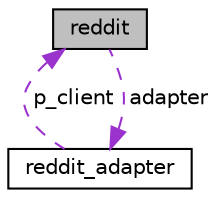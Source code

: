 digraph "reddit"
{
 // LATEX_PDF_SIZE
  edge [fontname="Helvetica",fontsize="10",labelfontname="Helvetica",labelfontsize="10"];
  node [fontname="Helvetica",fontsize="10",shape=record];
  Node1 [label="reddit",height=0.2,width=0.4,color="black", fillcolor="grey75", style="filled", fontcolor="black",tooltip=" "];
  Node2 -> Node1 [dir="back",color="darkorchid3",fontsize="10",style="dashed",label=" adapter" ,fontname="Helvetica"];
  Node2 [label="reddit_adapter",height=0.2,width=0.4,color="black", fillcolor="white", style="filled",URL="$structreddit__adapter.html",tooltip=" "];
  Node1 -> Node2 [dir="back",color="darkorchid3",fontsize="10",style="dashed",label=" p_client" ,fontname="Helvetica"];
}
